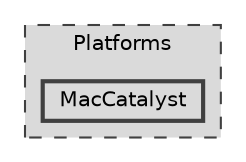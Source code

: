 digraph "Platforms/MacCatalyst"
{
 // LATEX_PDF_SIZE
  bgcolor="transparent";
  edge [fontname=Helvetica,fontsize=10,labelfontname=Helvetica,labelfontsize=10];
  node [fontname=Helvetica,fontsize=10,shape=box,height=0.2,width=0.4];
  compound=true
  subgraph clusterdir_9195ec9876d1a0109e971c171bae0f6f {
    graph [ bgcolor="#dadada", pencolor="grey25", label="Platforms", fontname=Helvetica,fontsize=10 style="filled,dashed", URL="dir_9195ec9876d1a0109e971c171bae0f6f.html",tooltip=""]
  dir_44225a34530aec72f5f89554a90ce7ca [label="MacCatalyst", fillcolor="#dadada", color="grey25", style="filled,bold", URL="dir_44225a34530aec72f5f89554a90ce7ca.html",tooltip=""];
  }
}
